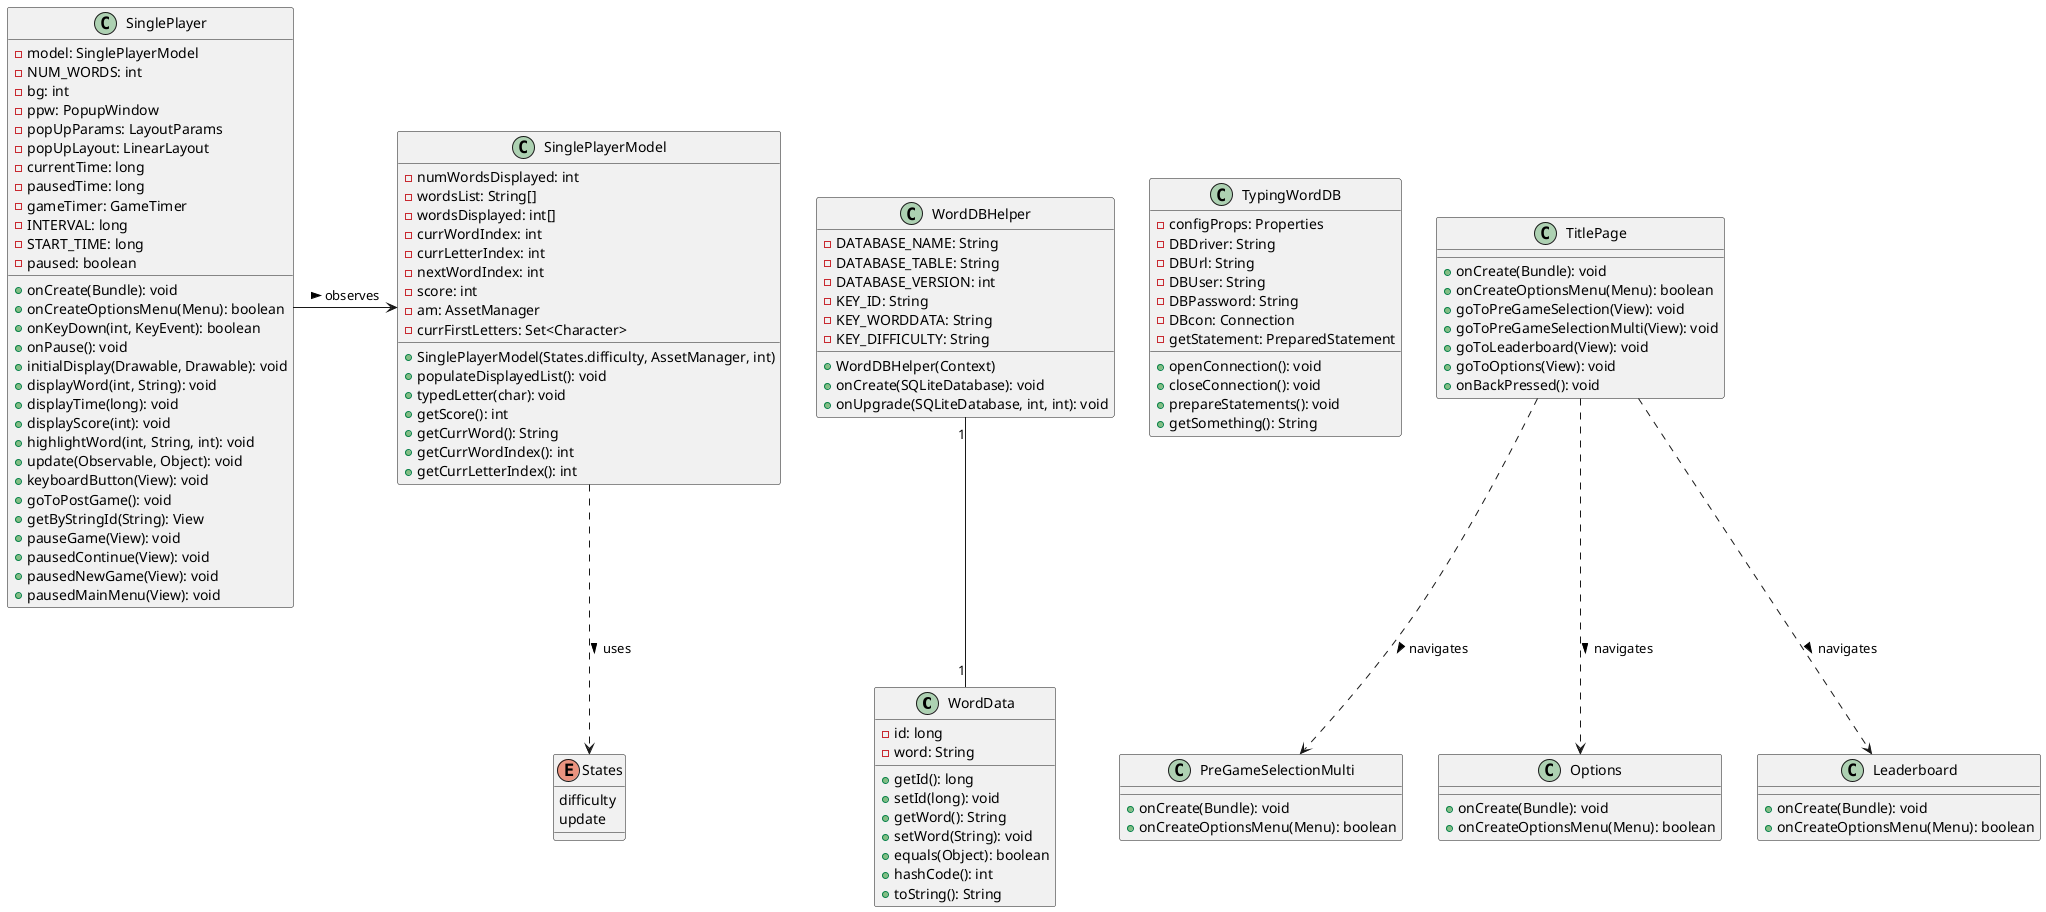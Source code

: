 @startuml

class WordData {
    -id: long
    -word: String
    +getId(): long
    +setId(long): void
    +getWord(): String
    +setWord(String): void
    +equals(Object): boolean
    +hashCode(): int
    +toString(): String
}

class WordDBHelper {
    -DATABASE_NAME: String
    -DATABASE_TABLE: String
    -DATABASE_VERSION: int
    -KEY_ID: String
    -KEY_WORDDATA: String
    -KEY_DIFFICULTY: String
    +WordDBHelper(Context)
    +onCreate(SQLiteDatabase): void
    +onUpgrade(SQLiteDatabase, int, int): void
}

class TypingWordDB {
    -configProps: Properties
    -DBDriver: String
    -DBUrl: String
    -DBUser: String
    -DBPassword: String
    -DBcon: Connection
    -getStatement: PreparedStatement
    +openConnection(): void
    +closeConnection(): void
    +prepareStatements(): void
    +getSomething(): String
}

class TitlePage {
    +onCreate(Bundle): void
    +onCreateOptionsMenu(Menu): boolean
    +goToPreGameSelection(View): void
    +goToPreGameSelectionMulti(View): void
    +goToLeaderboard(View): void
    +goToOptions(View): void
    +onBackPressed(): void
}

enum States {
    difficulty
    update
}

class SinglePlayerModel {
    -numWordsDisplayed: int
    -wordsList: String[]
    -wordsDisplayed: int[]
    -currWordIndex: int
    -currLetterIndex: int
    -nextWordIndex: int
    -score: int
    -am: AssetManager
    -currFirstLetters: Set<Character>
    +SinglePlayerModel(States.difficulty, AssetManager, int)
    +populateDisplayedList(): void
    +typedLetter(char): void
    +getScore(): int
    +getCurrWord(): String
    +getCurrWordIndex(): int
    +getCurrLetterIndex(): int
}

class SinglePlayer {
    -model: SinglePlayerModel
    -NUM_WORDS: int
    -bg: int
    -ppw: PopupWindow
    -popUpParams: LayoutParams
    -popUpLayout: LinearLayout
    -currentTime: long
    -pausedTime: long
    -gameTimer: GameTimer
    -INTERVAL: long
    -START_TIME: long
    -paused: boolean
    +onCreate(Bundle): void
    +onCreateOptionsMenu(Menu): boolean
    +onKeyDown(int, KeyEvent): boolean
    +onPause(): void
    +initialDisplay(Drawable, Drawable): void
    +displayWord(int, String): void
    +displayTime(long): void
    +displayScore(int): void
    +highlightWord(int, String, int): void
    +update(Observable, Object): void
    +keyboardButton(View): void
    +goToPostGame(): void
    +getByStringId(String): View
    +pauseGame(View): void
    +pausedContinue(View): void
    +pausedNewGame(View): void
    +pausedMainMenu(View): void
}

class PreGameSelectionMulti {
    +onCreate(Bundle): void
    +onCreateOptionsMenu(Menu): boolean
}

class Options {
    +onCreate(Bundle): void
    +onCreateOptionsMenu(Menu): boolean
}

class Leaderboard {
    +onCreate(Bundle): void
    +onCreateOptionsMenu(Menu): boolean
}

WordDBHelper "1" -- "1" WordData
TitlePage ..> PreGameSelectionMulti : navigates >
TitlePage ..> Options : navigates >
TitlePage ..> Leaderboard : navigates >
SinglePlayer -right-> SinglePlayerModel : observes >
SinglePlayerModel ..> States : uses >

@enduml

